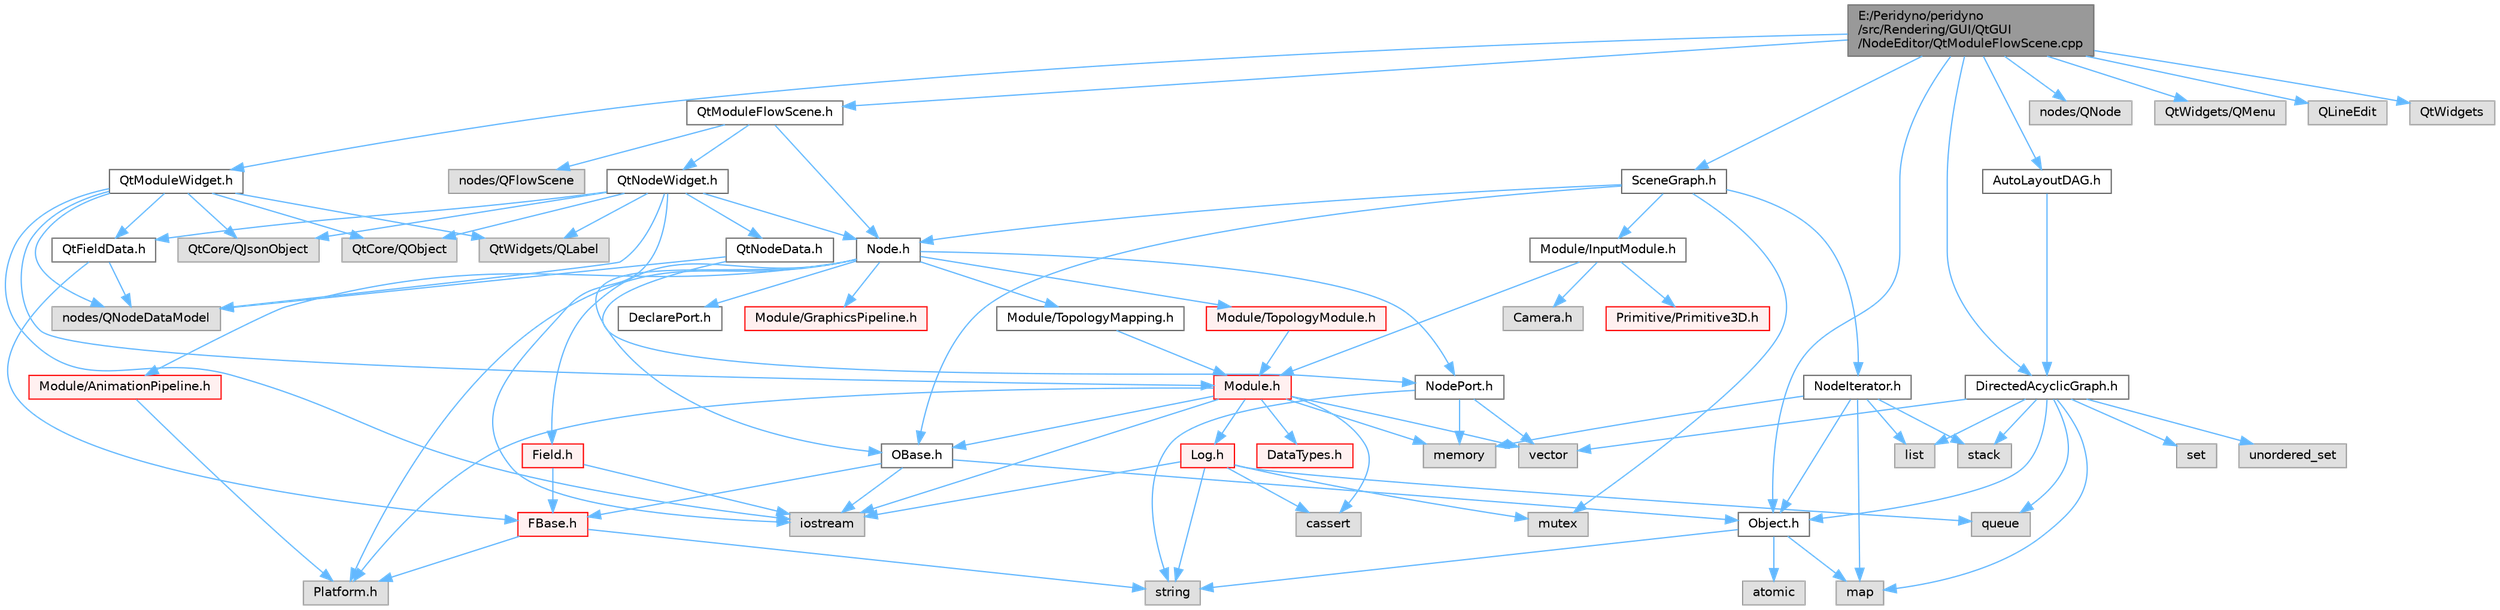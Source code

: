 digraph "E:/Peridyno/peridyno/src/Rendering/GUI/QtGUI/NodeEditor/QtModuleFlowScene.cpp"
{
 // LATEX_PDF_SIZE
  bgcolor="transparent";
  edge [fontname=Helvetica,fontsize=10,labelfontname=Helvetica,labelfontsize=10];
  node [fontname=Helvetica,fontsize=10,shape=box,height=0.2,width=0.4];
  Node1 [id="Node000001",label="E:/Peridyno/peridyno\l/src/Rendering/GUI/QtGUI\l/NodeEditor/QtModuleFlowScene.cpp",height=0.2,width=0.4,color="gray40", fillcolor="grey60", style="filled", fontcolor="black",tooltip=" "];
  Node1 -> Node2 [id="edge1_Node000001_Node000002",color="steelblue1",style="solid",tooltip=" "];
  Node2 [id="Node000002",label="QtModuleFlowScene.h",height=0.2,width=0.4,color="grey40", fillcolor="white", style="filled",URL="$_qt_module_flow_scene_8h.html",tooltip=" "];
  Node2 -> Node3 [id="edge2_Node000002_Node000003",color="steelblue1",style="solid",tooltip=" "];
  Node3 [id="Node000003",label="nodes/QFlowScene",height=0.2,width=0.4,color="grey60", fillcolor="#E0E0E0", style="filled",tooltip=" "];
  Node2 -> Node4 [id="edge3_Node000002_Node000004",color="steelblue1",style="solid",tooltip=" "];
  Node4 [id="Node000004",label="Node.h",height=0.2,width=0.4,color="grey40", fillcolor="white", style="filled",URL="$_node_8h.html",tooltip=" "];
  Node4 -> Node5 [id="edge4_Node000004_Node000005",color="steelblue1",style="solid",tooltip=" "];
  Node5 [id="Node000005",label="OBase.h",height=0.2,width=0.4,color="grey40", fillcolor="white", style="filled",URL="$_o_base_8h.html",tooltip=" "];
  Node5 -> Node6 [id="edge5_Node000005_Node000006",color="steelblue1",style="solid",tooltip=" "];
  Node6 [id="Node000006",label="iostream",height=0.2,width=0.4,color="grey60", fillcolor="#E0E0E0", style="filled",tooltip=" "];
  Node5 -> Node7 [id="edge6_Node000005_Node000007",color="steelblue1",style="solid",tooltip=" "];
  Node7 [id="Node000007",label="FBase.h",height=0.2,width=0.4,color="red", fillcolor="#FFF0F0", style="filled",URL="$_f_base_8h.html",tooltip=" "];
  Node7 -> Node8 [id="edge7_Node000007_Node000008",color="steelblue1",style="solid",tooltip=" "];
  Node8 [id="Node000008",label="Platform.h",height=0.2,width=0.4,color="grey60", fillcolor="#E0E0E0", style="filled",tooltip=" "];
  Node7 -> Node11 [id="edge8_Node000007_Node000011",color="steelblue1",style="solid",tooltip=" "];
  Node11 [id="Node000011",label="string",height=0.2,width=0.4,color="grey60", fillcolor="#E0E0E0", style="filled",tooltip=" "];
  Node5 -> Node14 [id="edge9_Node000005_Node000014",color="steelblue1",style="solid",tooltip=" "];
  Node14 [id="Node000014",label="Object.h",height=0.2,width=0.4,color="grey40", fillcolor="white", style="filled",URL="$_object_8h.html",tooltip=" "];
  Node14 -> Node11 [id="edge10_Node000014_Node000011",color="steelblue1",style="solid",tooltip=" "];
  Node14 -> Node15 [id="edge11_Node000014_Node000015",color="steelblue1",style="solid",tooltip=" "];
  Node15 [id="Node000015",label="atomic",height=0.2,width=0.4,color="grey60", fillcolor="#E0E0E0", style="filled",tooltip=" "];
  Node14 -> Node16 [id="edge12_Node000014_Node000016",color="steelblue1",style="solid",tooltip=" "];
  Node16 [id="Node000016",label="map",height=0.2,width=0.4,color="grey60", fillcolor="#E0E0E0", style="filled",tooltip=" "];
  Node4 -> Node17 [id="edge13_Node000004_Node000017",color="steelblue1",style="solid",tooltip=" "];
  Node17 [id="Node000017",label="Field.h",height=0.2,width=0.4,color="red", fillcolor="#FFF0F0", style="filled",URL="$_field_8h.html",tooltip=" "];
  Node17 -> Node6 [id="edge14_Node000017_Node000006",color="steelblue1",style="solid",tooltip=" "];
  Node17 -> Node7 [id="edge15_Node000017_Node000007",color="steelblue1",style="solid",tooltip=" "];
  Node4 -> Node8 [id="edge16_Node000004_Node000008",color="steelblue1",style="solid",tooltip=" "];
  Node4 -> Node72 [id="edge17_Node000004_Node000072",color="steelblue1",style="solid",tooltip=" "];
  Node72 [id="Node000072",label="DeclarePort.h",height=0.2,width=0.4,color="grey40", fillcolor="white", style="filled",URL="$_declare_port_8h.html",tooltip=" "];
  Node4 -> Node73 [id="edge18_Node000004_Node000073",color="steelblue1",style="solid",tooltip=" "];
  Node73 [id="Node000073",label="NodePort.h",height=0.2,width=0.4,color="grey40", fillcolor="white", style="filled",URL="$_node_port_8h.html",tooltip=" "];
  Node73 -> Node11 [id="edge19_Node000073_Node000011",color="steelblue1",style="solid",tooltip=" "];
  Node73 -> Node22 [id="edge20_Node000073_Node000022",color="steelblue1",style="solid",tooltip=" "];
  Node22 [id="Node000022",label="vector",height=0.2,width=0.4,color="grey60", fillcolor="#E0E0E0", style="filled",tooltip=" "];
  Node73 -> Node23 [id="edge21_Node000073_Node000023",color="steelblue1",style="solid",tooltip=" "];
  Node23 [id="Node000023",label="memory",height=0.2,width=0.4,color="grey60", fillcolor="#E0E0E0", style="filled",tooltip=" "];
  Node4 -> Node74 [id="edge22_Node000004_Node000074",color="steelblue1",style="solid",tooltip=" "];
  Node74 [id="Node000074",label="Module/TopologyModule.h",height=0.2,width=0.4,color="red", fillcolor="#FFF0F0", style="filled",URL="$_topology_module_8h.html",tooltip=" "];
  Node74 -> Node75 [id="edge23_Node000074_Node000075",color="steelblue1",style="solid",tooltip=" "];
  Node75 [id="Node000075",label="Module.h",height=0.2,width=0.4,color="red", fillcolor="#FFF0F0", style="filled",URL="$_module_8h.html",tooltip=" "];
  Node75 -> Node8 [id="edge24_Node000075_Node000008",color="steelblue1",style="solid",tooltip=" "];
  Node75 -> Node23 [id="edge25_Node000075_Node000023",color="steelblue1",style="solid",tooltip=" "];
  Node75 -> Node22 [id="edge26_Node000075_Node000022",color="steelblue1",style="solid",tooltip=" "];
  Node75 -> Node21 [id="edge27_Node000075_Node000021",color="steelblue1",style="solid",tooltip=" "];
  Node21 [id="Node000021",label="cassert",height=0.2,width=0.4,color="grey60", fillcolor="#E0E0E0", style="filled",tooltip=" "];
  Node75 -> Node6 [id="edge28_Node000075_Node000006",color="steelblue1",style="solid",tooltip=" "];
  Node75 -> Node5 [id="edge29_Node000075_Node000005",color="steelblue1",style="solid",tooltip=" "];
  Node75 -> Node76 [id="edge30_Node000075_Node000076",color="steelblue1",style="solid",tooltip=" "];
  Node76 [id="Node000076",label="Log.h",height=0.2,width=0.4,color="red", fillcolor="#FFF0F0", style="filled",URL="$_log_8h.html",tooltip=" "];
  Node76 -> Node77 [id="edge31_Node000076_Node000077",color="steelblue1",style="solid",tooltip=" "];
  Node77 [id="Node000077",label="mutex",height=0.2,width=0.4,color="grey60", fillcolor="#E0E0E0", style="filled",tooltip=" "];
  Node76 -> Node11 [id="edge32_Node000076_Node000011",color="steelblue1",style="solid",tooltip=" "];
  Node76 -> Node6 [id="edge33_Node000076_Node000006",color="steelblue1",style="solid",tooltip=" "];
  Node76 -> Node81 [id="edge34_Node000076_Node000081",color="steelblue1",style="solid",tooltip=" "];
  Node81 [id="Node000081",label="queue",height=0.2,width=0.4,color="grey60", fillcolor="#E0E0E0", style="filled",tooltip=" "];
  Node76 -> Node21 [id="edge35_Node000076_Node000021",color="steelblue1",style="solid",tooltip=" "];
  Node75 -> Node84 [id="edge36_Node000075_Node000084",color="steelblue1",style="solid",tooltip=" "];
  Node84 [id="Node000084",label="DataTypes.h",height=0.2,width=0.4,color="red", fillcolor="#FFF0F0", style="filled",URL="$_data_types_8h.html",tooltip=" "];
  Node4 -> Node94 [id="edge37_Node000004_Node000094",color="steelblue1",style="solid",tooltip=" "];
  Node94 [id="Node000094",label="Module/TopologyMapping.h",height=0.2,width=0.4,color="grey40", fillcolor="white", style="filled",URL="$_topology_mapping_8h.html",tooltip=" "];
  Node94 -> Node75 [id="edge38_Node000094_Node000075",color="steelblue1",style="solid",tooltip=" "];
  Node4 -> Node95 [id="edge39_Node000004_Node000095",color="steelblue1",style="solid",tooltip=" "];
  Node95 [id="Node000095",label="Module/AnimationPipeline.h",height=0.2,width=0.4,color="red", fillcolor="#FFF0F0", style="filled",URL="$_animation_pipeline_8h.html",tooltip=" "];
  Node95 -> Node8 [id="edge40_Node000095_Node000008",color="steelblue1",style="solid",tooltip=" "];
  Node4 -> Node97 [id="edge41_Node000004_Node000097",color="steelblue1",style="solid",tooltip=" "];
  Node97 [id="Node000097",label="Module/GraphicsPipeline.h",height=0.2,width=0.4,color="red", fillcolor="#FFF0F0", style="filled",URL="$_graphics_pipeline_8h.html",tooltip=" "];
  Node2 -> Node98 [id="edge42_Node000002_Node000098",color="steelblue1",style="solid",tooltip=" "];
  Node98 [id="Node000098",label="QtNodeWidget.h",height=0.2,width=0.4,color="grey40", fillcolor="white", style="filled",URL="$_qt_node_widget_8h.html",tooltip=" "];
  Node98 -> Node99 [id="edge43_Node000098_Node000099",color="steelblue1",style="solid",tooltip=" "];
  Node99 [id="Node000099",label="QtCore/QObject",height=0.2,width=0.4,color="grey60", fillcolor="#E0E0E0", style="filled",tooltip=" "];
  Node98 -> Node100 [id="edge44_Node000098_Node000100",color="steelblue1",style="solid",tooltip=" "];
  Node100 [id="Node000100",label="QtCore/QJsonObject",height=0.2,width=0.4,color="grey60", fillcolor="#E0E0E0", style="filled",tooltip=" "];
  Node98 -> Node101 [id="edge45_Node000098_Node000101",color="steelblue1",style="solid",tooltip=" "];
  Node101 [id="Node000101",label="QtWidgets/QLabel",height=0.2,width=0.4,color="grey60", fillcolor="#E0E0E0", style="filled",tooltip=" "];
  Node98 -> Node102 [id="edge46_Node000098_Node000102",color="steelblue1",style="solid",tooltip=" "];
  Node102 [id="Node000102",label="nodes/QNodeDataModel",height=0.2,width=0.4,color="grey60", fillcolor="#E0E0E0", style="filled",tooltip=" "];
  Node98 -> Node4 [id="edge47_Node000098_Node000004",color="steelblue1",style="solid",tooltip=" "];
  Node98 -> Node103 [id="edge48_Node000098_Node000103",color="steelblue1",style="solid",tooltip=" "];
  Node103 [id="Node000103",label="QtNodeData.h",height=0.2,width=0.4,color="grey40", fillcolor="white", style="filled",URL="$_qt_node_data_8h.html",tooltip=" "];
  Node103 -> Node102 [id="edge49_Node000103_Node000102",color="steelblue1",style="solid",tooltip=" "];
  Node103 -> Node73 [id="edge50_Node000103_Node000073",color="steelblue1",style="solid",tooltip=" "];
  Node98 -> Node104 [id="edge51_Node000098_Node000104",color="steelblue1",style="solid",tooltip=" "];
  Node104 [id="Node000104",label="QtFieldData.h",height=0.2,width=0.4,color="grey40", fillcolor="white", style="filled",URL="$_qt_field_data_8h.html",tooltip=" "];
  Node104 -> Node102 [id="edge52_Node000104_Node000102",color="steelblue1",style="solid",tooltip=" "];
  Node104 -> Node7 [id="edge53_Node000104_Node000007",color="steelblue1",style="solid",tooltip=" "];
  Node98 -> Node6 [id="edge54_Node000098_Node000006",color="steelblue1",style="solid",tooltip=" "];
  Node1 -> Node14 [id="edge55_Node000001_Node000014",color="steelblue1",style="solid",tooltip=" "];
  Node1 -> Node105 [id="edge56_Node000001_Node000105",color="steelblue1",style="solid",tooltip=" "];
  Node105 [id="Node000105",label="SceneGraph.h",height=0.2,width=0.4,color="grey40", fillcolor="white", style="filled",URL="$_scene_graph_8h.html",tooltip=" "];
  Node105 -> Node5 [id="edge57_Node000105_Node000005",color="steelblue1",style="solid",tooltip=" "];
  Node105 -> Node4 [id="edge58_Node000105_Node000004",color="steelblue1",style="solid",tooltip=" "];
  Node105 -> Node106 [id="edge59_Node000105_Node000106",color="steelblue1",style="solid",tooltip=" "];
  Node106 [id="Node000106",label="NodeIterator.h",height=0.2,width=0.4,color="grey40", fillcolor="white", style="filled",URL="$_node_iterator_8h.html",tooltip=" "];
  Node106 -> Node107 [id="edge60_Node000106_Node000107",color="steelblue1",style="solid",tooltip=" "];
  Node107 [id="Node000107",label="stack",height=0.2,width=0.4,color="grey60", fillcolor="#E0E0E0", style="filled",tooltip=" "];
  Node106 -> Node108 [id="edge61_Node000106_Node000108",color="steelblue1",style="solid",tooltip=" "];
  Node108 [id="Node000108",label="list",height=0.2,width=0.4,color="grey60", fillcolor="#E0E0E0", style="filled",tooltip=" "];
  Node106 -> Node16 [id="edge62_Node000106_Node000016",color="steelblue1",style="solid",tooltip=" "];
  Node106 -> Node23 [id="edge63_Node000106_Node000023",color="steelblue1",style="solid",tooltip=" "];
  Node106 -> Node14 [id="edge64_Node000106_Node000014",color="steelblue1",style="solid",tooltip=" "];
  Node105 -> Node109 [id="edge65_Node000105_Node000109",color="steelblue1",style="solid",tooltip=" "];
  Node109 [id="Node000109",label="Module/InputModule.h",height=0.2,width=0.4,color="grey40", fillcolor="white", style="filled",URL="$_input_module_8h.html",tooltip=" "];
  Node109 -> Node75 [id="edge66_Node000109_Node000075",color="steelblue1",style="solid",tooltip=" "];
  Node109 -> Node110 [id="edge67_Node000109_Node000110",color="steelblue1",style="solid",tooltip=" "];
  Node110 [id="Node000110",label="Camera.h",height=0.2,width=0.4,color="grey60", fillcolor="#E0E0E0", style="filled",tooltip=" "];
  Node109 -> Node111 [id="edge68_Node000109_Node000111",color="steelblue1",style="solid",tooltip=" "];
  Node111 [id="Node000111",label="Primitive/Primitive3D.h",height=0.2,width=0.4,color="red", fillcolor="#FFF0F0", style="filled",URL="$_primitive3_d_8h.html",tooltip=" "];
  Node105 -> Node77 [id="edge69_Node000105_Node000077",color="steelblue1",style="solid",tooltip=" "];
  Node1 -> Node115 [id="edge70_Node000001_Node000115",color="steelblue1",style="solid",tooltip=" "];
  Node115 [id="Node000115",label="QtModuleWidget.h",height=0.2,width=0.4,color="grey40", fillcolor="white", style="filled",URL="$_qt_module_widget_8h.html",tooltip=" "];
  Node115 -> Node99 [id="edge71_Node000115_Node000099",color="steelblue1",style="solid",tooltip=" "];
  Node115 -> Node100 [id="edge72_Node000115_Node000100",color="steelblue1",style="solid",tooltip=" "];
  Node115 -> Node101 [id="edge73_Node000115_Node000101",color="steelblue1",style="solid",tooltip=" "];
  Node115 -> Node102 [id="edge74_Node000115_Node000102",color="steelblue1",style="solid",tooltip=" "];
  Node115 -> Node104 [id="edge75_Node000115_Node000104",color="steelblue1",style="solid",tooltip=" "];
  Node115 -> Node75 [id="edge76_Node000115_Node000075",color="steelblue1",style="solid",tooltip=" "];
  Node115 -> Node6 [id="edge77_Node000115_Node000006",color="steelblue1",style="solid",tooltip=" "];
  Node1 -> Node116 [id="edge78_Node000001_Node000116",color="steelblue1",style="solid",tooltip=" "];
  Node116 [id="Node000116",label="nodes/QNode",height=0.2,width=0.4,color="grey60", fillcolor="#E0E0E0", style="filled",tooltip=" "];
  Node1 -> Node117 [id="edge79_Node000001_Node000117",color="steelblue1",style="solid",tooltip=" "];
  Node117 [id="Node000117",label="DirectedAcyclicGraph.h",height=0.2,width=0.4,color="grey40", fillcolor="white", style="filled",URL="$_directed_acyclic_graph_8h.html",tooltip=" "];
  Node117 -> Node14 [id="edge80_Node000117_Node000014",color="steelblue1",style="solid",tooltip=" "];
  Node117 -> Node16 [id="edge81_Node000117_Node000016",color="steelblue1",style="solid",tooltip=" "];
  Node117 -> Node108 [id="edge82_Node000117_Node000108",color="steelblue1",style="solid",tooltip=" "];
  Node117 -> Node107 [id="edge83_Node000117_Node000107",color="steelblue1",style="solid",tooltip=" "];
  Node117 -> Node118 [id="edge84_Node000117_Node000118",color="steelblue1",style="solid",tooltip=" "];
  Node118 [id="Node000118",label="set",height=0.2,width=0.4,color="grey60", fillcolor="#E0E0E0", style="filled",tooltip=" "];
  Node117 -> Node22 [id="edge85_Node000117_Node000022",color="steelblue1",style="solid",tooltip=" "];
  Node117 -> Node81 [id="edge86_Node000117_Node000081",color="steelblue1",style="solid",tooltip=" "];
  Node117 -> Node119 [id="edge87_Node000117_Node000119",color="steelblue1",style="solid",tooltip=" "];
  Node119 [id="Node000119",label="unordered_set",height=0.2,width=0.4,color="grey60", fillcolor="#E0E0E0", style="filled",tooltip=" "];
  Node1 -> Node120 [id="edge88_Node000001_Node000120",color="steelblue1",style="solid",tooltip=" "];
  Node120 [id="Node000120",label="AutoLayoutDAG.h",height=0.2,width=0.4,color="grey40", fillcolor="white", style="filled",URL="$_auto_layout_d_a_g_8h.html",tooltip=" "];
  Node120 -> Node117 [id="edge89_Node000120_Node000117",color="steelblue1",style="solid",tooltip=" "];
  Node1 -> Node121 [id="edge90_Node000001_Node000121",color="steelblue1",style="solid",tooltip=" "];
  Node121 [id="Node000121",label="QtWidgets/QMenu",height=0.2,width=0.4,color="grey60", fillcolor="#E0E0E0", style="filled",tooltip=" "];
  Node1 -> Node122 [id="edge91_Node000001_Node000122",color="steelblue1",style="solid",tooltip=" "];
  Node122 [id="Node000122",label="QLineEdit",height=0.2,width=0.4,color="grey60", fillcolor="#E0E0E0", style="filled",tooltip=" "];
  Node1 -> Node123 [id="edge92_Node000001_Node000123",color="steelblue1",style="solid",tooltip=" "];
  Node123 [id="Node000123",label="QtWidgets",height=0.2,width=0.4,color="grey60", fillcolor="#E0E0E0", style="filled",tooltip=" "];
}
